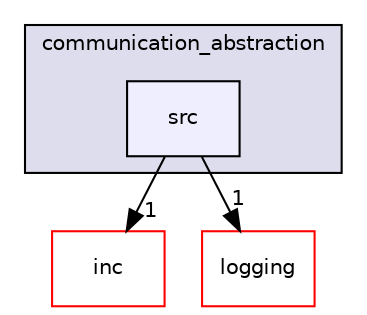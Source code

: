digraph "src/communication_abstraction/src" {
  compound=true
  node [ fontsize="10", fontname="Helvetica"];
  edge [ labelfontsize="10", labelfontname="Helvetica"];
  subgraph clusterdir_6a7a80e3a28e47e18d71692aeda9df13 {
    graph [ bgcolor="#ddddee", pencolor="black", label="communication_abstraction" fontname="Helvetica", fontsize="10", URL="dir_6a7a80e3a28e47e18d71692aeda9df13.html"]
  dir_750faafd00e0a20b6e55998f8d1df403 [shape=box, label="src", style="filled", fillcolor="#eeeeff", pencolor="black", URL="dir_750faafd00e0a20b6e55998f8d1df403.html"];
  }
  dir_280770836f01f1b50d6da545ded3529e [shape=box label="inc" fillcolor="white" style="filled" color="red" URL="dir_280770836f01f1b50d6da545ded3529e.html"];
  dir_b3320b59a4aa4a7431bc8488b87009bf [shape=box label="logging" fillcolor="white" style="filled" color="red" URL="dir_b3320b59a4aa4a7431bc8488b87009bf.html"];
  dir_750faafd00e0a20b6e55998f8d1df403->dir_280770836f01f1b50d6da545ded3529e [headlabel="1", labeldistance=1.5 headhref="dir_000044_000042.html"];
  dir_750faafd00e0a20b6e55998f8d1df403->dir_b3320b59a4aa4a7431bc8488b87009bf [headlabel="1", labeldistance=1.5 headhref="dir_000044_000143.html"];
}
